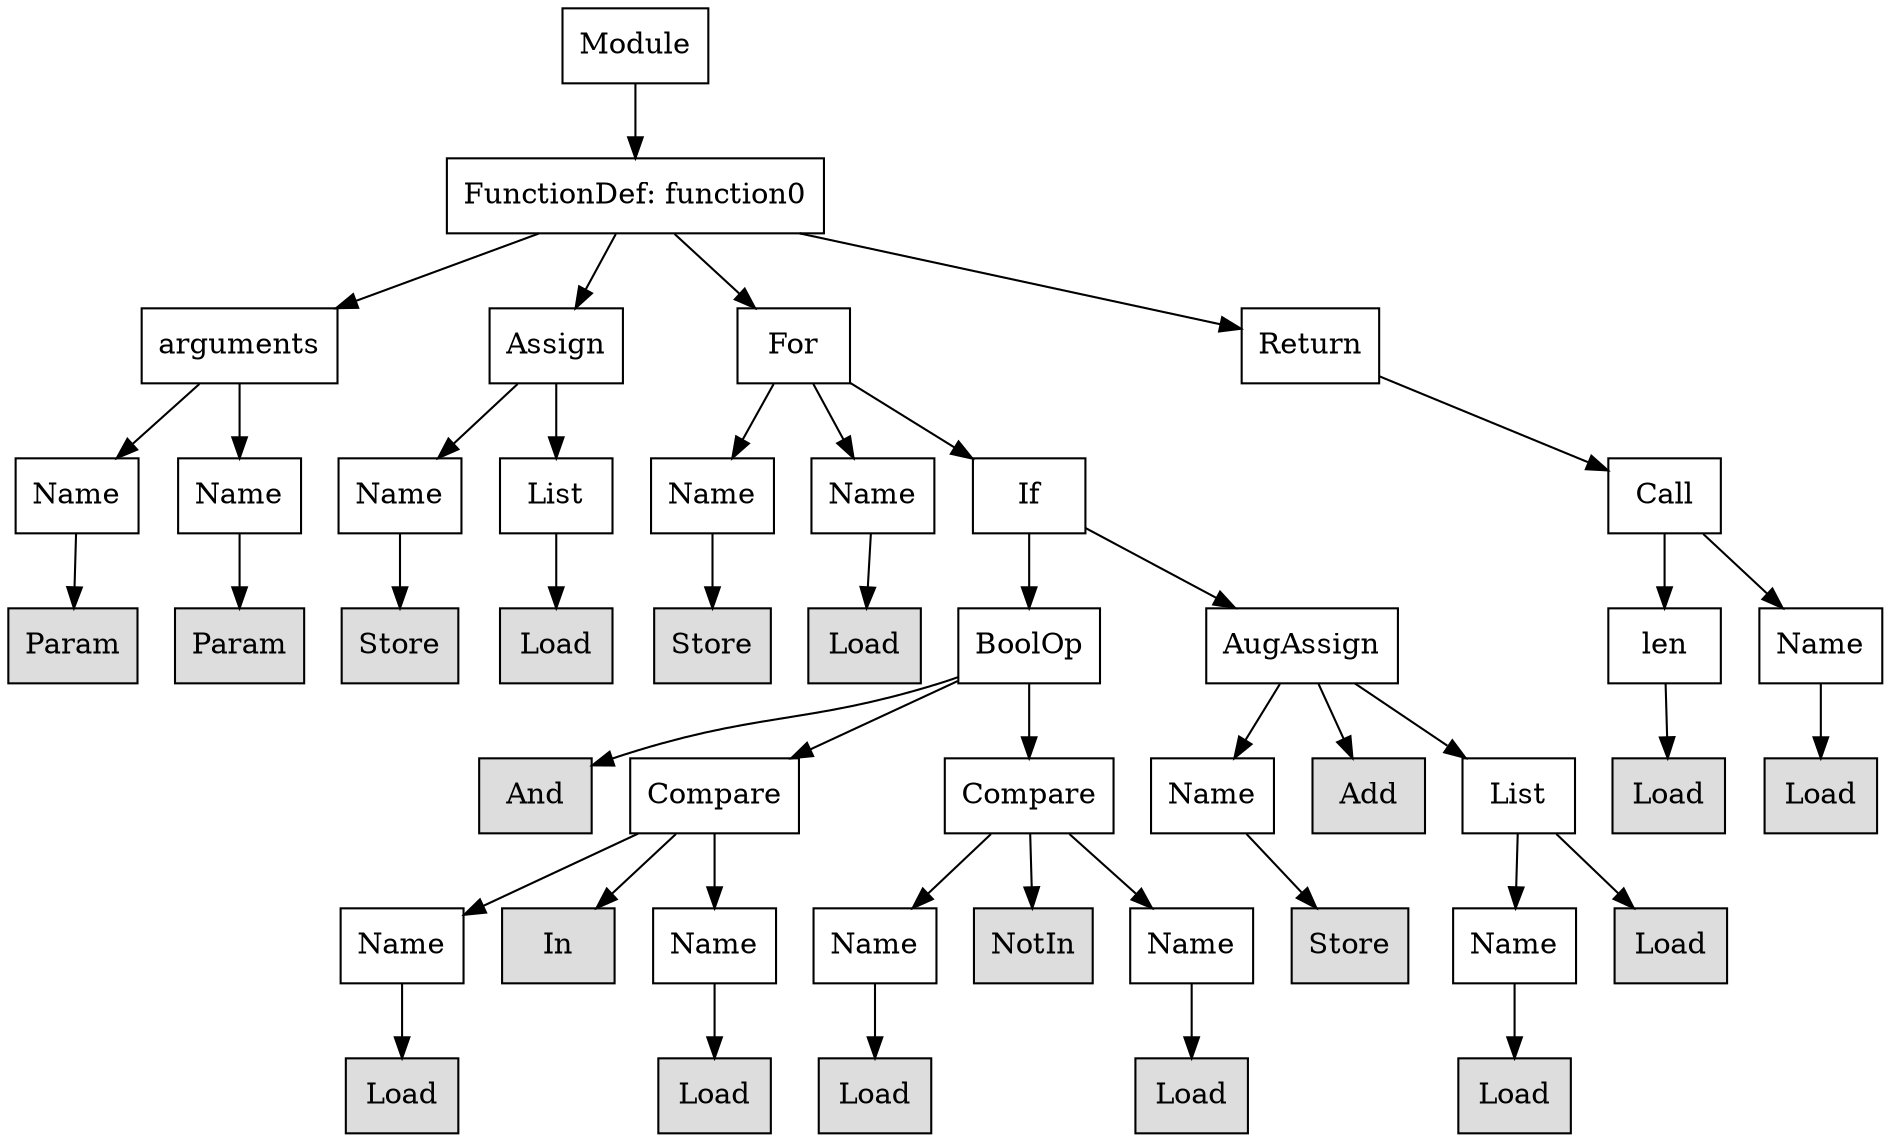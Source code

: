 digraph G {
n0 [shape=rect, label="Module"];
n1 [shape=rect, label="FunctionDef: function0"];
n2 [shape=rect, label="arguments"];
n3 [shape=rect, label="Assign"];
n4 [shape=rect, label="For"];
n5 [shape=rect, label="Return"];
n6 [shape=rect, label="Name"];
n7 [shape=rect, label="Name"];
n8 [shape=rect, label="Name"];
n9 [shape=rect, label="List"];
n10 [shape=rect, label="Name"];
n11 [shape=rect, label="Name"];
n12 [shape=rect, label="If"];
n13 [shape=rect, label="Call"];
n14 [shape=rect, label="Param" style="filled" fillcolor="#dddddd"];
n15 [shape=rect, label="Param" style="filled" fillcolor="#dddddd"];
n16 [shape=rect, label="Store" style="filled" fillcolor="#dddddd"];
n17 [shape=rect, label="Load" style="filled" fillcolor="#dddddd"];
n18 [shape=rect, label="Store" style="filled" fillcolor="#dddddd"];
n19 [shape=rect, label="Load" style="filled" fillcolor="#dddddd"];
n20 [shape=rect, label="BoolOp"];
n21 [shape=rect, label="AugAssign"];
n22 [shape=rect, label="len"];
n23 [shape=rect, label="Name"];
n24 [shape=rect, label="And" style="filled" fillcolor="#dddddd"];
n25 [shape=rect, label="Compare"];
n26 [shape=rect, label="Compare"];
n27 [shape=rect, label="Name"];
n28 [shape=rect, label="Add" style="filled" fillcolor="#dddddd"];
n29 [shape=rect, label="List"];
n30 [shape=rect, label="Load" style="filled" fillcolor="#dddddd"];
n31 [shape=rect, label="Load" style="filled" fillcolor="#dddddd"];
n32 [shape=rect, label="Name"];
n33 [shape=rect, label="In" style="filled" fillcolor="#dddddd"];
n34 [shape=rect, label="Name"];
n35 [shape=rect, label="Name"];
n36 [shape=rect, label="NotIn" style="filled" fillcolor="#dddddd"];
n37 [shape=rect, label="Name"];
n38 [shape=rect, label="Store" style="filled" fillcolor="#dddddd"];
n39 [shape=rect, label="Name"];
n40 [shape=rect, label="Load" style="filled" fillcolor="#dddddd"];
n41 [shape=rect, label="Load" style="filled" fillcolor="#dddddd"];
n42 [shape=rect, label="Load" style="filled" fillcolor="#dddddd"];
n43 [shape=rect, label="Load" style="filled" fillcolor="#dddddd"];
n44 [shape=rect, label="Load" style="filled" fillcolor="#dddddd"];
n45 [shape=rect, label="Load" style="filled" fillcolor="#dddddd"];
n0 -> n1;
n1 -> n2;
n1 -> n3;
n1 -> n4;
n1 -> n5;
n2 -> n6;
n2 -> n7;
n3 -> n8;
n3 -> n9;
n4 -> n10;
n4 -> n11;
n4 -> n12;
n5 -> n13;
n6 -> n14;
n7 -> n15;
n8 -> n16;
n9 -> n17;
n10 -> n18;
n11 -> n19;
n12 -> n20;
n12 -> n21;
n13 -> n22;
n13 -> n23;
n20 -> n24;
n20 -> n25;
n20 -> n26;
n21 -> n27;
n21 -> n28;
n21 -> n29;
n22 -> n30;
n23 -> n31;
n25 -> n32;
n25 -> n33;
n25 -> n34;
n26 -> n35;
n26 -> n36;
n26 -> n37;
n27 -> n38;
n29 -> n39;
n29 -> n40;
n32 -> n41;
n34 -> n42;
n35 -> n43;
n37 -> n44;
n39 -> n45;
}
